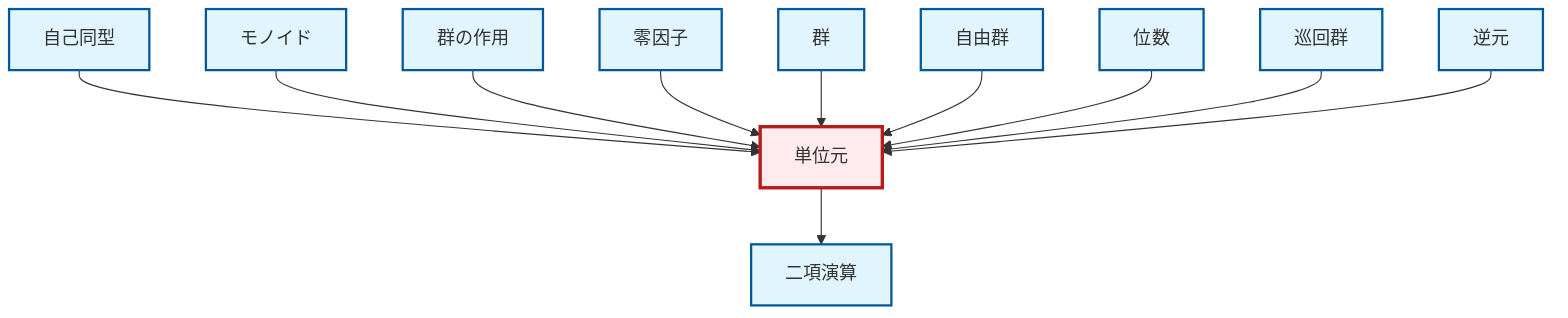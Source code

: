 graph TD
    classDef definition fill:#e1f5fe,stroke:#01579b,stroke-width:2px
    classDef theorem fill:#f3e5f5,stroke:#4a148c,stroke-width:2px
    classDef axiom fill:#fff3e0,stroke:#e65100,stroke-width:2px
    classDef example fill:#e8f5e9,stroke:#1b5e20,stroke-width:2px
    classDef current fill:#ffebee,stroke:#b71c1c,stroke-width:3px
    def-automorphism["自己同型"]:::definition
    def-binary-operation["二項演算"]:::definition
    def-zero-divisor["零因子"]:::definition
    def-group["群"]:::definition
    def-group-action["群の作用"]:::definition
    def-identity-element["単位元"]:::definition
    def-order["位数"]:::definition
    def-monoid["モノイド"]:::definition
    def-cyclic-group["巡回群"]:::definition
    def-free-group["自由群"]:::definition
    def-inverse-element["逆元"]:::definition
    def-automorphism --> def-identity-element
    def-monoid --> def-identity-element
    def-group-action --> def-identity-element
    def-zero-divisor --> def-identity-element
    def-group --> def-identity-element
    def-identity-element --> def-binary-operation
    def-free-group --> def-identity-element
    def-order --> def-identity-element
    def-cyclic-group --> def-identity-element
    def-inverse-element --> def-identity-element
    class def-identity-element current